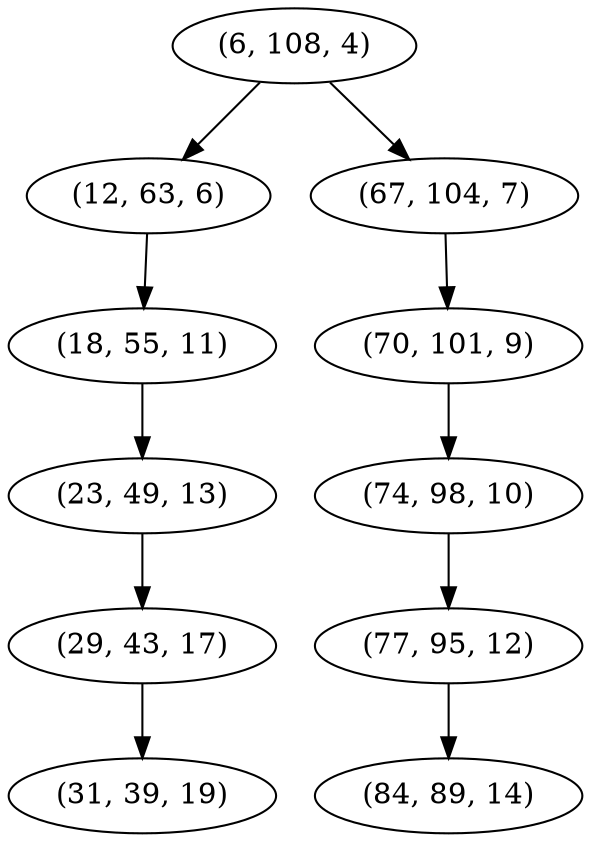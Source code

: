 digraph tree {
    "(6, 108, 4)";
    "(12, 63, 6)";
    "(18, 55, 11)";
    "(23, 49, 13)";
    "(29, 43, 17)";
    "(31, 39, 19)";
    "(67, 104, 7)";
    "(70, 101, 9)";
    "(74, 98, 10)";
    "(77, 95, 12)";
    "(84, 89, 14)";
    "(6, 108, 4)" -> "(12, 63, 6)";
    "(6, 108, 4)" -> "(67, 104, 7)";
    "(12, 63, 6)" -> "(18, 55, 11)";
    "(18, 55, 11)" -> "(23, 49, 13)";
    "(23, 49, 13)" -> "(29, 43, 17)";
    "(29, 43, 17)" -> "(31, 39, 19)";
    "(67, 104, 7)" -> "(70, 101, 9)";
    "(70, 101, 9)" -> "(74, 98, 10)";
    "(74, 98, 10)" -> "(77, 95, 12)";
    "(77, 95, 12)" -> "(84, 89, 14)";
}
